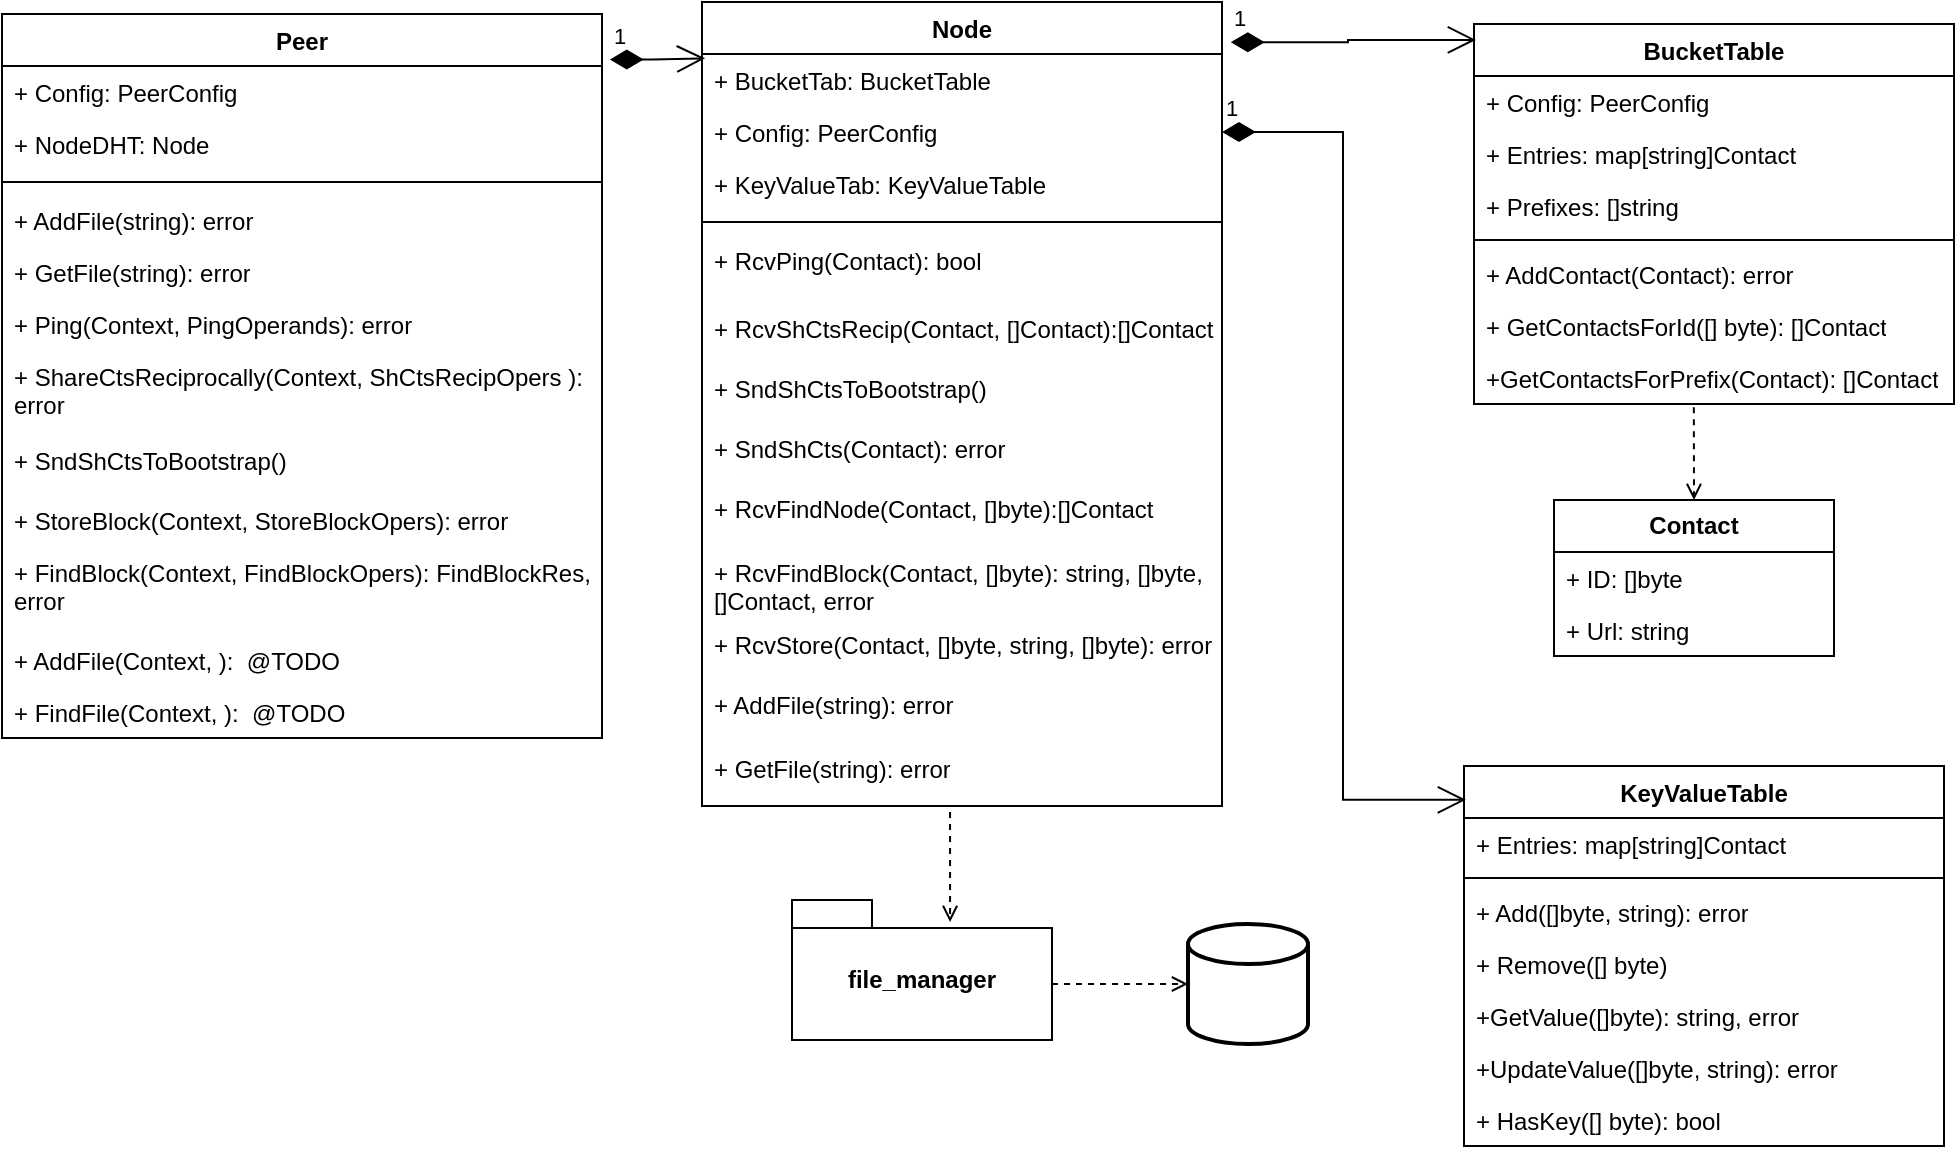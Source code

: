 <mxfile version="28.1.2">
  <diagram name="Página-1" id="I6wrGY7JMG6JFDv2AroE">
    <mxGraphModel dx="1113" dy="776" grid="1" gridSize="10" guides="1" tooltips="1" connect="1" arrows="1" fold="1" page="1" pageScale="1" pageWidth="1169" pageHeight="827" math="0" shadow="0">
      <root>
        <mxCell id="0" />
        <mxCell id="1" parent="0" />
        <mxCell id="W8ZiV63l-KQB7AZ1HR-w-14" value="1" style="endArrow=open;html=1;endSize=12;startArrow=diamondThin;startSize=14;startFill=1;edgeStyle=orthogonalEdgeStyle;align=left;verticalAlign=bottom;rounded=0;entryX=0.006;entryY=0.07;entryDx=0;entryDy=0;entryPerimeter=0;exitX=1.013;exitY=0.063;exitDx=0;exitDy=0;exitPerimeter=0;" parent="1" source="A01vUbAQFVvZkT1-I3wa-1" target="A01vUbAQFVvZkT1-I3wa-17" edge="1">
          <mxGeometry x="-1" y="3" relative="1" as="geometry">
            <mxPoint x="184.06" y="156.02" as="sourcePoint" />
            <mxPoint x="252.08" y="172.018" as="targetPoint" />
          </mxGeometry>
        </mxCell>
        <mxCell id="A01vUbAQFVvZkT1-I3wa-1" value="Peer" style="swimlane;fontStyle=1;align=center;verticalAlign=top;childLayout=stackLayout;horizontal=1;startSize=26;horizontalStack=0;resizeParent=1;resizeParentMax=0;resizeLast=0;collapsible=1;marginBottom=0;whiteSpace=wrap;html=1;" parent="1" vertex="1">
          <mxGeometry x="7" y="145" width="300" height="362" as="geometry">
            <mxRectangle x="110" y="260" width="70" height="30" as="alternateBounds" />
          </mxGeometry>
        </mxCell>
        <mxCell id="A01vUbAQFVvZkT1-I3wa-2" value="+ Config: PeerConfig" style="text;strokeColor=none;fillColor=none;align=left;verticalAlign=top;spacingLeft=4;spacingRight=4;overflow=hidden;rotatable=0;points=[[0,0.5],[1,0.5]];portConstraint=eastwest;whiteSpace=wrap;html=1;" parent="A01vUbAQFVvZkT1-I3wa-1" vertex="1">
          <mxGeometry y="26" width="300" height="26" as="geometry" />
        </mxCell>
        <mxCell id="A01vUbAQFVvZkT1-I3wa-6" value="+ NodeDHT: Node" style="text;strokeColor=none;fillColor=none;align=left;verticalAlign=top;spacingLeft=4;spacingRight=4;overflow=hidden;rotatable=0;points=[[0,0.5],[1,0.5]];portConstraint=eastwest;whiteSpace=wrap;html=1;" parent="A01vUbAQFVvZkT1-I3wa-1" vertex="1">
          <mxGeometry y="52" width="300" height="26" as="geometry" />
        </mxCell>
        <mxCell id="A01vUbAQFVvZkT1-I3wa-3" value="" style="line;strokeWidth=1;fillColor=none;align=left;verticalAlign=middle;spacingTop=-1;spacingLeft=3;spacingRight=3;rotatable=0;labelPosition=right;points=[];portConstraint=eastwest;strokeColor=inherit;" parent="A01vUbAQFVvZkT1-I3wa-1" vertex="1">
          <mxGeometry y="78" width="300" height="12" as="geometry" />
        </mxCell>
        <mxCell id="A01vUbAQFVvZkT1-I3wa-4" value="+ AddFile(string): error" style="text;strokeColor=none;fillColor=none;align=left;verticalAlign=top;spacingLeft=4;spacingRight=4;overflow=hidden;rotatable=0;points=[[0,0.5],[1,0.5]];portConstraint=eastwest;whiteSpace=wrap;html=1;" parent="A01vUbAQFVvZkT1-I3wa-1" vertex="1">
          <mxGeometry y="90" width="300" height="26" as="geometry" />
        </mxCell>
        <mxCell id="A01vUbAQFVvZkT1-I3wa-9" value="+ GetFile(string): error" style="text;strokeColor=none;fillColor=none;align=left;verticalAlign=top;spacingLeft=4;spacingRight=4;overflow=hidden;rotatable=0;points=[[0,0.5],[1,0.5]];portConstraint=eastwest;whiteSpace=wrap;html=1;" parent="A01vUbAQFVvZkT1-I3wa-1" vertex="1">
          <mxGeometry y="116" width="300" height="26" as="geometry" />
        </mxCell>
        <mxCell id="A01vUbAQFVvZkT1-I3wa-5" value="+ Ping(Context, PingOperands): error" style="text;strokeColor=none;fillColor=none;align=left;verticalAlign=top;spacingLeft=4;spacingRight=4;overflow=hidden;rotatable=0;points=[[0,0.5],[1,0.5]];portConstraint=eastwest;whiteSpace=wrap;html=1;" parent="A01vUbAQFVvZkT1-I3wa-1" vertex="1">
          <mxGeometry y="142" width="300" height="26" as="geometry" />
        </mxCell>
        <mxCell id="A01vUbAQFVvZkT1-I3wa-8" value="+ ShareC&lt;span style=&quot;background-color: transparent; color: light-dark(rgb(0, 0, 0), rgb(255, 255, 255));&quot;&gt;tsReciprocally&lt;/span&gt;&lt;span style=&quot;background-color: transparent; color: light-dark(rgb(0, 0, 0), rgb(255, 255, 255));&quot;&gt;(Context, ShCtsRecipOpers ): error&lt;/span&gt;" style="text;strokeColor=none;fillColor=none;align=left;verticalAlign=top;spacingLeft=4;spacingRight=4;overflow=hidden;rotatable=0;points=[[0,0.5],[1,0.5]];portConstraint=eastwest;whiteSpace=wrap;html=1;" parent="A01vUbAQFVvZkT1-I3wa-1" vertex="1">
          <mxGeometry y="168" width="300" height="42" as="geometry" />
        </mxCell>
        <mxCell id="jIJ1ATOd8ZLaUImhoMCR-5" value="+ SndShCtsToBootstrap&lt;span style=&quot;background-color: transparent; color: light-dark(rgb(0, 0, 0), rgb(255, 255, 255));&quot;&gt;()&lt;/span&gt;" style="text;strokeColor=none;fillColor=none;align=left;verticalAlign=top;spacingLeft=4;spacingRight=4;overflow=hidden;rotatable=0;points=[[0,0.5],[1,0.5]];portConstraint=eastwest;whiteSpace=wrap;html=1;" vertex="1" parent="A01vUbAQFVvZkT1-I3wa-1">
          <mxGeometry y="210" width="300" height="30" as="geometry" />
        </mxCell>
        <mxCell id="A01vUbAQFVvZkT1-I3wa-10" value="+ StoreBlock(Context, StoreBlockOpers): error" style="text;strokeColor=none;fillColor=none;align=left;verticalAlign=top;spacingLeft=4;spacingRight=4;overflow=hidden;rotatable=0;points=[[0,0.5],[1,0.5]];portConstraint=eastwest;whiteSpace=wrap;html=1;" parent="A01vUbAQFVvZkT1-I3wa-1" vertex="1">
          <mxGeometry y="240" width="300" height="26" as="geometry" />
        </mxCell>
        <mxCell id="A01vUbAQFVvZkT1-I3wa-11" value="+ FindBlock&lt;span style=&quot;background-color: transparent; color: light-dark(rgb(0, 0, 0), rgb(255, 255, 255));&quot;&gt;(Context, FindBlockOpers): FindBlockRes, error&lt;/span&gt;" style="text;strokeColor=none;fillColor=none;align=left;verticalAlign=top;spacingLeft=4;spacingRight=4;overflow=hidden;rotatable=0;points=[[0,0.5],[1,0.5]];portConstraint=eastwest;whiteSpace=wrap;html=1;" parent="A01vUbAQFVvZkT1-I3wa-1" vertex="1">
          <mxGeometry y="266" width="300" height="44" as="geometry" />
        </mxCell>
        <mxCell id="jIJ1ATOd8ZLaUImhoMCR-4" value="+ AddFile(Context, ):&amp;nbsp; @TODO" style="text;strokeColor=none;fillColor=none;align=left;verticalAlign=top;spacingLeft=4;spacingRight=4;overflow=hidden;rotatable=0;points=[[0,0.5],[1,0.5]];portConstraint=eastwest;whiteSpace=wrap;html=1;" vertex="1" parent="A01vUbAQFVvZkT1-I3wa-1">
          <mxGeometry y="310" width="300" height="26" as="geometry" />
        </mxCell>
        <mxCell id="jIJ1ATOd8ZLaUImhoMCR-6" value="+ FindFile(Context, ):&amp;nbsp; @TODO" style="text;strokeColor=none;fillColor=none;align=left;verticalAlign=top;spacingLeft=4;spacingRight=4;overflow=hidden;rotatable=0;points=[[0,0.5],[1,0.5]];portConstraint=eastwest;whiteSpace=wrap;html=1;" vertex="1" parent="A01vUbAQFVvZkT1-I3wa-1">
          <mxGeometry y="336" width="300" height="26" as="geometry" />
        </mxCell>
        <mxCell id="A01vUbAQFVvZkT1-I3wa-17" value="Node" style="swimlane;fontStyle=1;align=center;verticalAlign=top;childLayout=stackLayout;horizontal=1;startSize=26;horizontalStack=0;resizeParent=1;resizeParentMax=0;resizeLast=0;collapsible=1;marginBottom=0;whiteSpace=wrap;html=1;" parent="1" vertex="1">
          <mxGeometry x="357" y="139" width="260" height="402" as="geometry">
            <mxRectangle x="110" y="260" width="70" height="30" as="alternateBounds" />
          </mxGeometry>
        </mxCell>
        <mxCell id="A01vUbAQFVvZkT1-I3wa-19" value="+ BucketTab: BucketTable" style="text;strokeColor=none;fillColor=none;align=left;verticalAlign=top;spacingLeft=4;spacingRight=4;overflow=hidden;rotatable=0;points=[[0,0.5],[1,0.5]];portConstraint=eastwest;whiteSpace=wrap;html=1;" parent="A01vUbAQFVvZkT1-I3wa-17" vertex="1">
          <mxGeometry y="26" width="260" height="26" as="geometry" />
        </mxCell>
        <mxCell id="A01vUbAQFVvZkT1-I3wa-18" value="+ Config: PeerConfig" style="text;strokeColor=none;fillColor=none;align=left;verticalAlign=top;spacingLeft=4;spacingRight=4;overflow=hidden;rotatable=0;points=[[0,0.5],[1,0.5]];portConstraint=eastwest;whiteSpace=wrap;html=1;" parent="A01vUbAQFVvZkT1-I3wa-17" vertex="1">
          <mxGeometry y="52" width="260" height="26" as="geometry" />
        </mxCell>
        <mxCell id="A01vUbAQFVvZkT1-I3wa-28" value="+ KeyValueTab: KeyValueTable" style="text;strokeColor=none;fillColor=none;align=left;verticalAlign=top;spacingLeft=4;spacingRight=4;overflow=hidden;rotatable=0;points=[[0,0.5],[1,0.5]];portConstraint=eastwest;whiteSpace=wrap;html=1;" parent="A01vUbAQFVvZkT1-I3wa-17" vertex="1">
          <mxGeometry y="78" width="260" height="26" as="geometry" />
        </mxCell>
        <mxCell id="A01vUbAQFVvZkT1-I3wa-20" value="" style="line;strokeWidth=1;fillColor=none;align=left;verticalAlign=middle;spacingTop=-1;spacingLeft=3;spacingRight=3;rotatable=0;labelPosition=right;points=[];portConstraint=eastwest;strokeColor=inherit;" parent="A01vUbAQFVvZkT1-I3wa-17" vertex="1">
          <mxGeometry y="104" width="260" height="12" as="geometry" />
        </mxCell>
        <mxCell id="jIJ1ATOd8ZLaUImhoMCR-7" value="+ RcvPing(Contact): bool" style="text;strokeColor=none;fillColor=none;align=left;verticalAlign=top;spacingLeft=4;spacingRight=4;overflow=hidden;rotatable=0;points=[[0,0.5],[1,0.5]];portConstraint=eastwest;whiteSpace=wrap;html=1;" vertex="1" parent="A01vUbAQFVvZkT1-I3wa-17">
          <mxGeometry y="116" width="260" height="34" as="geometry" />
        </mxCell>
        <mxCell id="jIJ1ATOd8ZLaUImhoMCR-9" value="+ RcvShCtsRecip(Contact, []Contact):[]Contact" style="text;strokeColor=none;fillColor=none;align=left;verticalAlign=top;spacingLeft=4;spacingRight=4;overflow=hidden;rotatable=0;points=[[0,0.5],[1,0.5]];portConstraint=eastwest;whiteSpace=wrap;html=1;" vertex="1" parent="A01vUbAQFVvZkT1-I3wa-17">
          <mxGeometry y="150" width="260" height="30" as="geometry" />
        </mxCell>
        <mxCell id="jIJ1ATOd8ZLaUImhoMCR-10" value="+ SndShCtsToBootstrap()" style="text;strokeColor=none;fillColor=none;align=left;verticalAlign=top;spacingLeft=4;spacingRight=4;overflow=hidden;rotatable=0;points=[[0,0.5],[1,0.5]];portConstraint=eastwest;whiteSpace=wrap;html=1;" vertex="1" parent="A01vUbAQFVvZkT1-I3wa-17">
          <mxGeometry y="180" width="260" height="30" as="geometry" />
        </mxCell>
        <mxCell id="jIJ1ATOd8ZLaUImhoMCR-11" value="+ SndShCts(Contact): error" style="text;strokeColor=none;fillColor=none;align=left;verticalAlign=top;spacingLeft=4;spacingRight=4;overflow=hidden;rotatable=0;points=[[0,0.5],[1,0.5]];portConstraint=eastwest;whiteSpace=wrap;html=1;" vertex="1" parent="A01vUbAQFVvZkT1-I3wa-17">
          <mxGeometry y="210" width="260" height="30" as="geometry" />
        </mxCell>
        <mxCell id="A01vUbAQFVvZkT1-I3wa-23" value="+ RcvFindNode(Contact, []byte):[]Contact" style="text;strokeColor=none;fillColor=none;align=left;verticalAlign=top;spacingLeft=4;spacingRight=4;overflow=hidden;rotatable=0;points=[[0,0.5],[1,0.5]];portConstraint=eastwest;whiteSpace=wrap;html=1;" parent="A01vUbAQFVvZkT1-I3wa-17" vertex="1">
          <mxGeometry y="240" width="260" height="32" as="geometry" />
        </mxCell>
        <mxCell id="jIJ1ATOd8ZLaUImhoMCR-12" value="+ RcvFindBlock(Contact, []byte): string, []byte, []Contact, error" style="text;strokeColor=none;fillColor=none;align=left;verticalAlign=top;spacingLeft=4;spacingRight=4;overflow=hidden;rotatable=0;points=[[0,0.5],[1,0.5]];portConstraint=eastwest;whiteSpace=wrap;html=1;" vertex="1" parent="A01vUbAQFVvZkT1-I3wa-17">
          <mxGeometry y="272" width="260" height="36" as="geometry" />
        </mxCell>
        <mxCell id="jIJ1ATOd8ZLaUImhoMCR-13" value="+ RcvStore(Contact, []byte, string, []byte): error" style="text;strokeColor=none;fillColor=none;align=left;verticalAlign=top;spacingLeft=4;spacingRight=4;overflow=hidden;rotatable=0;points=[[0,0.5],[1,0.5]];portConstraint=eastwest;whiteSpace=wrap;html=1;" vertex="1" parent="A01vUbAQFVvZkT1-I3wa-17">
          <mxGeometry y="308" width="260" height="30" as="geometry" />
        </mxCell>
        <mxCell id="A01vUbAQFVvZkT1-I3wa-21" value="+ AddFile(string): error" style="text;strokeColor=none;fillColor=none;align=left;verticalAlign=top;spacingLeft=4;spacingRight=4;overflow=hidden;rotatable=0;points=[[0,0.5],[1,0.5]];portConstraint=eastwest;whiteSpace=wrap;html=1;" parent="A01vUbAQFVvZkT1-I3wa-17" vertex="1">
          <mxGeometry y="338" width="260" height="32" as="geometry" />
        </mxCell>
        <mxCell id="jIJ1ATOd8ZLaUImhoMCR-14" value="+ GetFile(string): error" style="text;strokeColor=none;fillColor=none;align=left;verticalAlign=top;spacingLeft=4;spacingRight=4;overflow=hidden;rotatable=0;points=[[0,0.5],[1,0.5]];portConstraint=eastwest;whiteSpace=wrap;html=1;" vertex="1" parent="A01vUbAQFVvZkT1-I3wa-17">
          <mxGeometry y="370" width="260" height="32" as="geometry" />
        </mxCell>
        <mxCell id="A01vUbAQFVvZkT1-I3wa-31" value="BucketTable" style="swimlane;fontStyle=1;align=center;verticalAlign=top;childLayout=stackLayout;horizontal=1;startSize=26;horizontalStack=0;resizeParent=1;resizeParentMax=0;resizeLast=0;collapsible=1;marginBottom=0;whiteSpace=wrap;html=1;" parent="1" vertex="1">
          <mxGeometry x="743" y="150" width="240" height="190" as="geometry" />
        </mxCell>
        <mxCell id="A01vUbAQFVvZkT1-I3wa-32" value="+ Config: PeerConfig" style="text;strokeColor=none;fillColor=none;align=left;verticalAlign=top;spacingLeft=4;spacingRight=4;overflow=hidden;rotatable=0;points=[[0,0.5],[1,0.5]];portConstraint=eastwest;whiteSpace=wrap;html=1;" parent="A01vUbAQFVvZkT1-I3wa-31" vertex="1">
          <mxGeometry y="26" width="240" height="26" as="geometry" />
        </mxCell>
        <mxCell id="A01vUbAQFVvZkT1-I3wa-36" value="+ Entries: map[string]Contact" style="text;strokeColor=none;fillColor=none;align=left;verticalAlign=top;spacingLeft=4;spacingRight=4;overflow=hidden;rotatable=0;points=[[0,0.5],[1,0.5]];portConstraint=eastwest;whiteSpace=wrap;html=1;" parent="A01vUbAQFVvZkT1-I3wa-31" vertex="1">
          <mxGeometry y="52" width="240" height="26" as="geometry" />
        </mxCell>
        <mxCell id="A01vUbAQFVvZkT1-I3wa-35" value="+ Prefixes: []string" style="text;strokeColor=none;fillColor=none;align=left;verticalAlign=top;spacingLeft=4;spacingRight=4;overflow=hidden;rotatable=0;points=[[0,0.5],[1,0.5]];portConstraint=eastwest;whiteSpace=wrap;html=1;" parent="A01vUbAQFVvZkT1-I3wa-31" vertex="1">
          <mxGeometry y="78" width="240" height="26" as="geometry" />
        </mxCell>
        <mxCell id="A01vUbAQFVvZkT1-I3wa-33" value="" style="line;strokeWidth=1;fillColor=none;align=left;verticalAlign=middle;spacingTop=-1;spacingLeft=3;spacingRight=3;rotatable=0;labelPosition=right;points=[];portConstraint=eastwest;strokeColor=inherit;" parent="A01vUbAQFVvZkT1-I3wa-31" vertex="1">
          <mxGeometry y="104" width="240" height="8" as="geometry" />
        </mxCell>
        <mxCell id="A01vUbAQFVvZkT1-I3wa-34" value="+ AddContact(Contact): error" style="text;strokeColor=none;fillColor=none;align=left;verticalAlign=top;spacingLeft=4;spacingRight=4;overflow=hidden;rotatable=0;points=[[0,0.5],[1,0.5]];portConstraint=eastwest;whiteSpace=wrap;html=1;" parent="A01vUbAQFVvZkT1-I3wa-31" vertex="1">
          <mxGeometry y="112" width="240" height="26" as="geometry" />
        </mxCell>
        <mxCell id="A01vUbAQFVvZkT1-I3wa-37" value="+ GetContactsForId([] byte): []Contact" style="text;strokeColor=none;fillColor=none;align=left;verticalAlign=top;spacingLeft=4;spacingRight=4;overflow=hidden;rotatable=0;points=[[0,0.5],[1,0.5]];portConstraint=eastwest;whiteSpace=wrap;html=1;" parent="A01vUbAQFVvZkT1-I3wa-31" vertex="1">
          <mxGeometry y="138" width="240" height="26" as="geometry" />
        </mxCell>
        <mxCell id="A01vUbAQFVvZkT1-I3wa-38" value="+GetContactsForPrefix(Contact): []Contact" style="text;strokeColor=none;fillColor=none;align=left;verticalAlign=top;spacingLeft=4;spacingRight=4;overflow=hidden;rotatable=0;points=[[0,0.5],[1,0.5]];portConstraint=eastwest;whiteSpace=wrap;html=1;" parent="A01vUbAQFVvZkT1-I3wa-31" vertex="1">
          <mxGeometry y="164" width="240" height="26" as="geometry" />
        </mxCell>
        <mxCell id="A01vUbAQFVvZkT1-I3wa-39" value="1" style="endArrow=open;html=1;endSize=12;startArrow=diamondThin;startSize=14;startFill=1;edgeStyle=orthogonalEdgeStyle;align=left;verticalAlign=bottom;rounded=0;entryX=0.004;entryY=0.042;entryDx=0;entryDy=0;entryPerimeter=0;exitX=1.017;exitY=0.05;exitDx=0;exitDy=0;exitPerimeter=0;" parent="1" source="A01vUbAQFVvZkT1-I3wa-17" target="A01vUbAQFVvZkT1-I3wa-31" edge="1">
          <mxGeometry x="-1" y="3" relative="1" as="geometry">
            <mxPoint x="592" y="150" as="sourcePoint" />
            <mxPoint x="642" y="150" as="targetPoint" />
            <Array as="points" />
          </mxGeometry>
        </mxCell>
        <mxCell id="A01vUbAQFVvZkT1-I3wa-40" value="KeyValueTable" style="swimlane;fontStyle=1;align=center;verticalAlign=top;childLayout=stackLayout;horizontal=1;startSize=26;horizontalStack=0;resizeParent=1;resizeParentMax=0;resizeLast=0;collapsible=1;marginBottom=0;whiteSpace=wrap;html=1;" parent="1" vertex="1">
          <mxGeometry x="738" y="521" width="240" height="190" as="geometry" />
        </mxCell>
        <mxCell id="A01vUbAQFVvZkT1-I3wa-42" value="+ Entries: map[string]Contact" style="text;strokeColor=none;fillColor=none;align=left;verticalAlign=top;spacingLeft=4;spacingRight=4;overflow=hidden;rotatable=0;points=[[0,0.5],[1,0.5]];portConstraint=eastwest;whiteSpace=wrap;html=1;" parent="A01vUbAQFVvZkT1-I3wa-40" vertex="1">
          <mxGeometry y="26" width="240" height="26" as="geometry" />
        </mxCell>
        <mxCell id="A01vUbAQFVvZkT1-I3wa-44" value="" style="line;strokeWidth=1;fillColor=none;align=left;verticalAlign=middle;spacingTop=-1;spacingLeft=3;spacingRight=3;rotatable=0;labelPosition=right;points=[];portConstraint=eastwest;strokeColor=inherit;" parent="A01vUbAQFVvZkT1-I3wa-40" vertex="1">
          <mxGeometry y="52" width="240" height="8" as="geometry" />
        </mxCell>
        <mxCell id="A01vUbAQFVvZkT1-I3wa-45" value="+ Add([]byte, string): error" style="text;strokeColor=none;fillColor=none;align=left;verticalAlign=top;spacingLeft=4;spacingRight=4;overflow=hidden;rotatable=0;points=[[0,0.5],[1,0.5]];portConstraint=eastwest;whiteSpace=wrap;html=1;" parent="A01vUbAQFVvZkT1-I3wa-40" vertex="1">
          <mxGeometry y="60" width="240" height="26" as="geometry" />
        </mxCell>
        <mxCell id="A01vUbAQFVvZkT1-I3wa-46" value="+ Remove([] byte)" style="text;strokeColor=none;fillColor=none;align=left;verticalAlign=top;spacingLeft=4;spacingRight=4;overflow=hidden;rotatable=0;points=[[0,0.5],[1,0.5]];portConstraint=eastwest;whiteSpace=wrap;html=1;" parent="A01vUbAQFVvZkT1-I3wa-40" vertex="1">
          <mxGeometry y="86" width="240" height="26" as="geometry" />
        </mxCell>
        <mxCell id="A01vUbAQFVvZkT1-I3wa-57" value="+GetValue([]byte): string, error" style="text;strokeColor=none;fillColor=none;align=left;verticalAlign=top;spacingLeft=4;spacingRight=4;overflow=hidden;rotatable=0;points=[[0,0.5],[1,0.5]];portConstraint=eastwest;whiteSpace=wrap;html=1;" parent="A01vUbAQFVvZkT1-I3wa-40" vertex="1">
          <mxGeometry y="112" width="240" height="26" as="geometry" />
        </mxCell>
        <mxCell id="A01vUbAQFVvZkT1-I3wa-47" value="+UpdateValue([]byte, string): error" style="text;strokeColor=none;fillColor=none;align=left;verticalAlign=top;spacingLeft=4;spacingRight=4;overflow=hidden;rotatable=0;points=[[0,0.5],[1,0.5]];portConstraint=eastwest;whiteSpace=wrap;html=1;" parent="A01vUbAQFVvZkT1-I3wa-40" vertex="1">
          <mxGeometry y="138" width="240" height="26" as="geometry" />
        </mxCell>
        <mxCell id="A01vUbAQFVvZkT1-I3wa-56" value="+ HasKey([] byte): bool" style="text;strokeColor=none;fillColor=none;align=left;verticalAlign=top;spacingLeft=4;spacingRight=4;overflow=hidden;rotatable=0;points=[[0,0.5],[1,0.5]];portConstraint=eastwest;whiteSpace=wrap;html=1;" parent="A01vUbAQFVvZkT1-I3wa-40" vertex="1">
          <mxGeometry y="164" width="240" height="26" as="geometry" />
        </mxCell>
        <mxCell id="A01vUbAQFVvZkT1-I3wa-48" value="1" style="endArrow=open;html=1;endSize=12;startArrow=diamondThin;startSize=14;startFill=1;edgeStyle=orthogonalEdgeStyle;align=left;verticalAlign=bottom;rounded=0;exitX=1;exitY=0.5;exitDx=0;exitDy=0;entryX=0.004;entryY=0.089;entryDx=0;entryDy=0;entryPerimeter=0;" parent="1" source="A01vUbAQFVvZkT1-I3wa-18" target="A01vUbAQFVvZkT1-I3wa-40" edge="1">
          <mxGeometry x="-1" y="3" relative="1" as="geometry">
            <mxPoint x="472" y="340" as="sourcePoint" />
            <mxPoint x="622" y="380" as="targetPoint" />
          </mxGeometry>
        </mxCell>
        <mxCell id="A01vUbAQFVvZkT1-I3wa-62" value="&lt;b&gt;Contact&lt;/b&gt;" style="swimlane;fontStyle=0;childLayout=stackLayout;horizontal=1;startSize=26;fillColor=none;horizontalStack=0;resizeParent=1;resizeParentMax=0;resizeLast=0;collapsible=1;marginBottom=0;whiteSpace=wrap;html=1;" parent="1" vertex="1">
          <mxGeometry x="783" y="388" width="140" height="78" as="geometry" />
        </mxCell>
        <mxCell id="A01vUbAQFVvZkT1-I3wa-63" value="+ ID: []byte" style="text;strokeColor=none;fillColor=none;align=left;verticalAlign=top;spacingLeft=4;spacingRight=4;overflow=hidden;rotatable=0;points=[[0,0.5],[1,0.5]];portConstraint=eastwest;whiteSpace=wrap;html=1;" parent="A01vUbAQFVvZkT1-I3wa-62" vertex="1">
          <mxGeometry y="26" width="140" height="26" as="geometry" />
        </mxCell>
        <mxCell id="A01vUbAQFVvZkT1-I3wa-64" value="+ Url: string" style="text;strokeColor=none;fillColor=none;align=left;verticalAlign=top;spacingLeft=4;spacingRight=4;overflow=hidden;rotatable=0;points=[[0,0.5],[1,0.5]];portConstraint=eastwest;whiteSpace=wrap;html=1;" parent="A01vUbAQFVvZkT1-I3wa-62" vertex="1">
          <mxGeometry y="52" width="140" height="26" as="geometry" />
        </mxCell>
        <mxCell id="jIJ1ATOd8ZLaUImhoMCR-2" value="file_manager" style="shape=folder;fontStyle=1;spacingTop=10;tabWidth=40;tabHeight=14;tabPosition=left;html=1;whiteSpace=wrap;" vertex="1" parent="1">
          <mxGeometry x="402" y="588" width="130" height="70" as="geometry" />
        </mxCell>
        <mxCell id="jIJ1ATOd8ZLaUImhoMCR-3" value="" style="endArrow=open;html=1;rounded=0;exitX=0.477;exitY=1.094;exitDx=0;exitDy=0;exitPerimeter=0;entryX=0.608;entryY=0.157;entryDx=0;entryDy=0;entryPerimeter=0;dashed=1;endFill=0;" edge="1" parent="1" source="jIJ1ATOd8ZLaUImhoMCR-14" target="jIJ1ATOd8ZLaUImhoMCR-2">
          <mxGeometry width="50" height="50" relative="1" as="geometry">
            <mxPoint x="474.52" y="597.992" as="sourcePoint" />
            <mxPoint x="570" y="370" as="targetPoint" />
          </mxGeometry>
        </mxCell>
        <mxCell id="jIJ1ATOd8ZLaUImhoMCR-15" value="" style="endArrow=open;html=1;rounded=0;exitX=0.458;exitY=1.063;exitDx=0;exitDy=0;exitPerimeter=0;entryX=0.5;entryY=0;entryDx=0;entryDy=0;dashed=1;endFill=0;" edge="1" parent="1" source="A01vUbAQFVvZkT1-I3wa-38" target="A01vUbAQFVvZkT1-I3wa-62">
          <mxGeometry width="50" height="50" relative="1" as="geometry">
            <mxPoint x="543" y="380" as="sourcePoint" />
            <mxPoint x="593" y="330" as="targetPoint" />
          </mxGeometry>
        </mxCell>
        <mxCell id="jIJ1ATOd8ZLaUImhoMCR-16" value="" style="strokeWidth=2;html=1;shape=mxgraph.flowchart.database;whiteSpace=wrap;" vertex="1" parent="1">
          <mxGeometry x="600" y="600" width="60" height="60" as="geometry" />
        </mxCell>
        <mxCell id="jIJ1ATOd8ZLaUImhoMCR-17" value="" style="endArrow=open;html=1;rounded=0;exitX=0;exitY=0;exitDx=130;exitDy=42;dashed=1;endFill=0;exitPerimeter=0;entryX=0;entryY=0.5;entryDx=0;entryDy=0;entryPerimeter=0;" edge="1" parent="1" source="jIJ1ATOd8ZLaUImhoMCR-2" target="jIJ1ATOd8ZLaUImhoMCR-16">
          <mxGeometry width="50" height="50" relative="1" as="geometry">
            <mxPoint x="340" y="744" as="sourcePoint" />
            <mxPoint x="580" y="630" as="targetPoint" />
          </mxGeometry>
        </mxCell>
      </root>
    </mxGraphModel>
  </diagram>
</mxfile>
